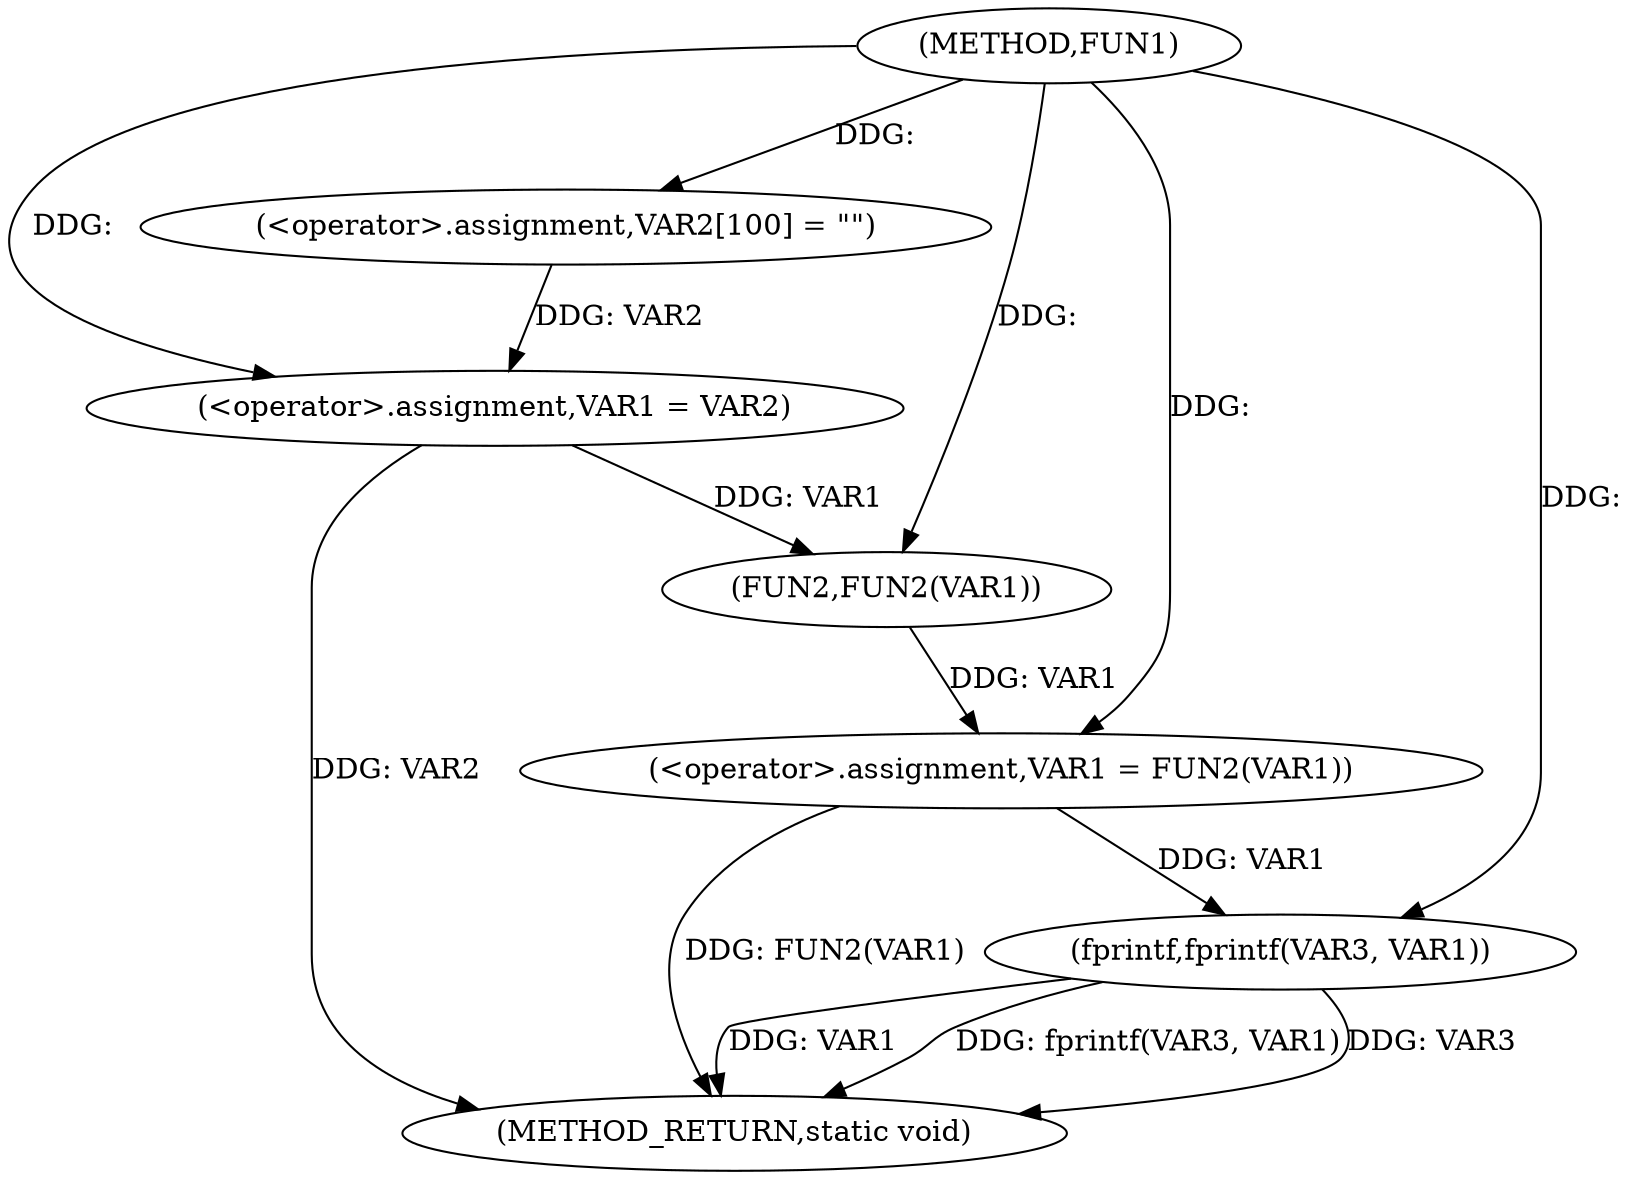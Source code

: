 digraph FUN1 {  
"1000100" [label = "(METHOD,FUN1)" ]
"1000117" [label = "(METHOD_RETURN,static void)" ]
"1000104" [label = "(<operator>.assignment,VAR2[100] = \"\")" ]
"1000107" [label = "(<operator>.assignment,VAR1 = VAR2)" ]
"1000110" [label = "(<operator>.assignment,VAR1 = FUN2(VAR1))" ]
"1000112" [label = "(FUN2,FUN2(VAR1))" ]
"1000114" [label = "(fprintf,fprintf(VAR3, VAR1))" ]
  "1000114" -> "1000117"  [ label = "DDG: fprintf(VAR3, VAR1)"] 
  "1000114" -> "1000117"  [ label = "DDG: VAR3"] 
  "1000110" -> "1000117"  [ label = "DDG: FUN2(VAR1)"] 
  "1000114" -> "1000117"  [ label = "DDG: VAR1"] 
  "1000107" -> "1000117"  [ label = "DDG: VAR2"] 
  "1000100" -> "1000104"  [ label = "DDG: "] 
  "1000104" -> "1000107"  [ label = "DDG: VAR2"] 
  "1000100" -> "1000107"  [ label = "DDG: "] 
  "1000112" -> "1000110"  [ label = "DDG: VAR1"] 
  "1000100" -> "1000110"  [ label = "DDG: "] 
  "1000107" -> "1000112"  [ label = "DDG: VAR1"] 
  "1000100" -> "1000112"  [ label = "DDG: "] 
  "1000100" -> "1000114"  [ label = "DDG: "] 
  "1000110" -> "1000114"  [ label = "DDG: VAR1"] 
}
